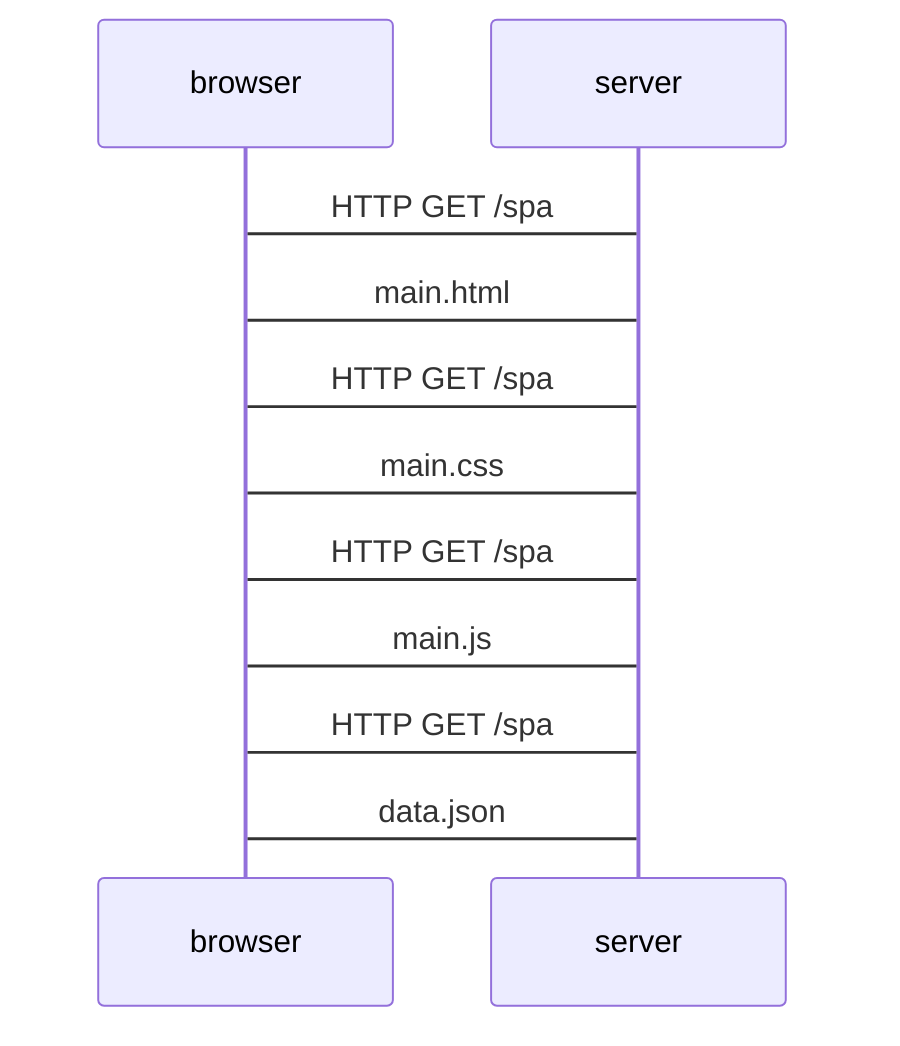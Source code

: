 sequenceDiagram
    participant browser
    participant server

    browser->server: HTTP GET /spa
    server->browser: main.html
    browser->server: HTTP GET /spa
    server->browser: main.css
    browser->server: HTTP GET /spa
    server->browser: main.js
    browser->server: HTTP GET /spa
    server->browser: data.json
